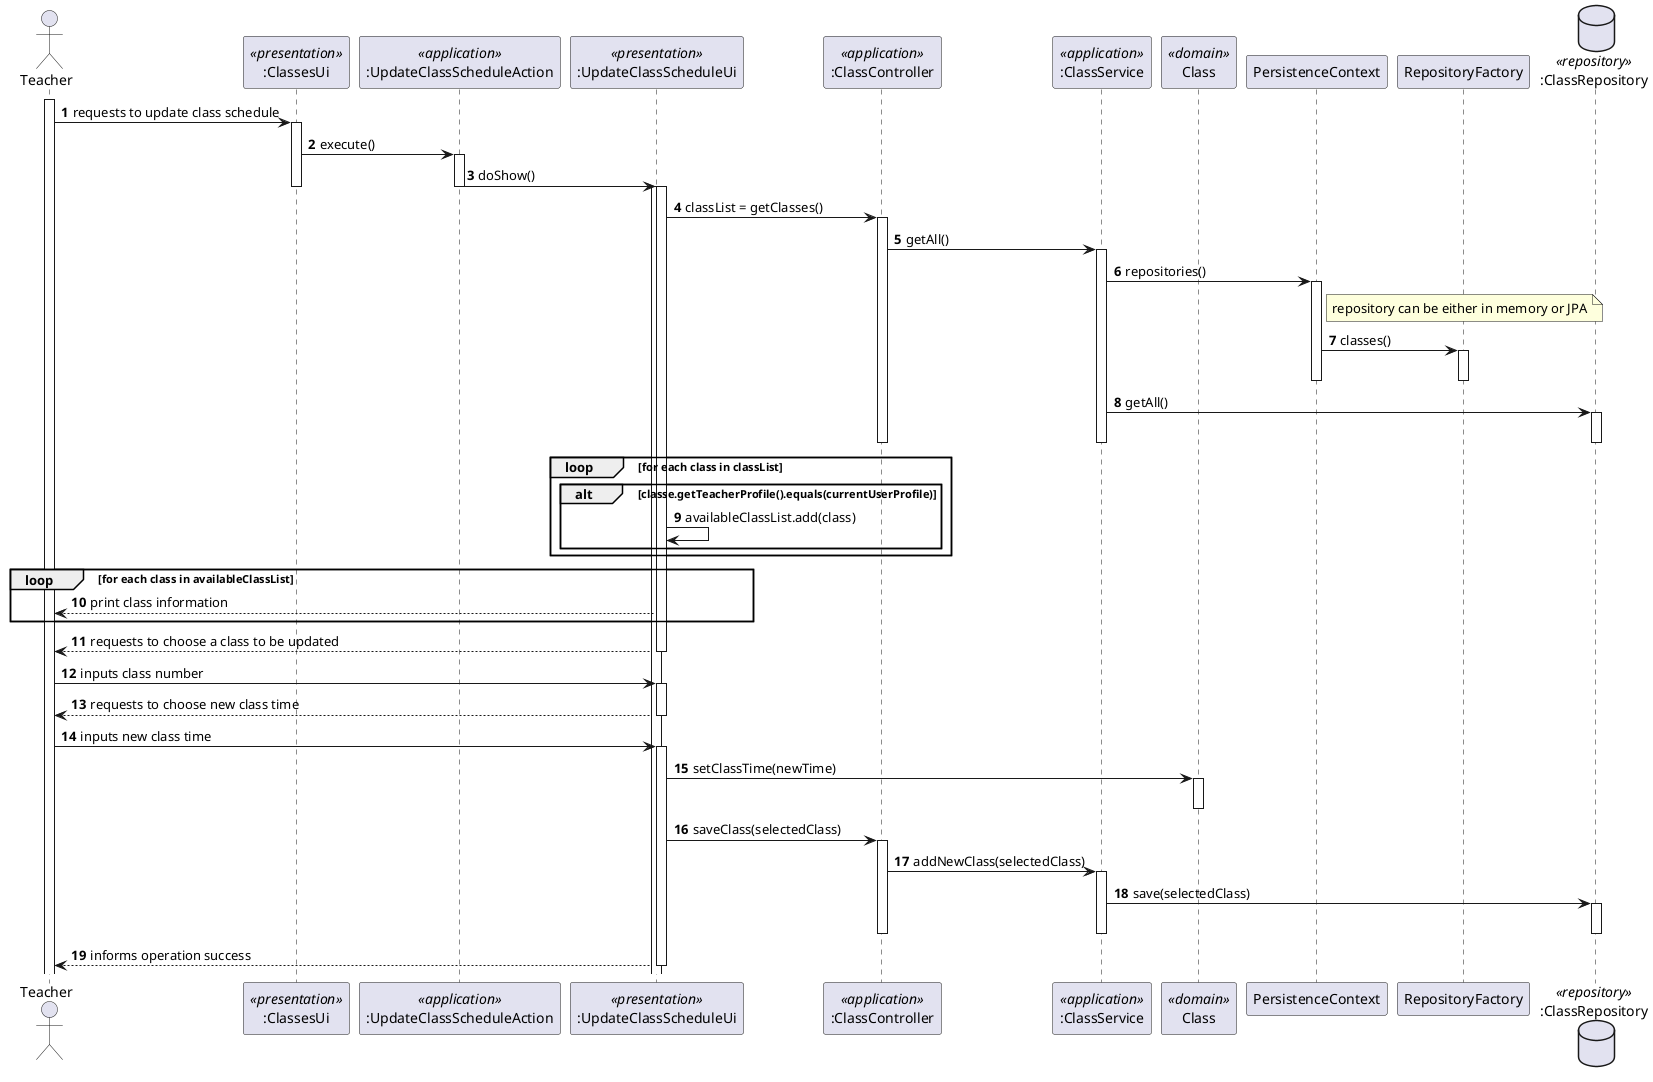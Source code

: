 @startuml
'https://plantuml.com/sequence-diagram

autonumber

actor manager as "Teacher"

participant ":ClassesUi" as ui <<presentation>>
participant ":UpdateClassScheduleAction" as action <<application>>
participant ":UpdateClassScheduleUi" as updateUi <<presentation>>
participant ":ClassController" as controller <<application>>
participant ":ClassService" as service <<application>>
participant "Class" as classe <<domain>>
participant PersistenceContext as persistence
participant RepositoryFactory as factory
database ":ClassRepository" as repository <<repository>>


activate manager

manager -> ui : requests to update class schedule
activate ui
ui -> action : execute()
activate action
action -> updateUi : doShow()
deactivate action
activate updateUi
deactivate ui
activate updateUi
updateUi -> controller : classList = getClasses()
activate controller
controller -> service : getAll()
activate service
service -> persistence : repositories()
activate persistence
note right of persistence: repository can be either in memory or JPA
persistence -> factory : classes()
activate factory
deactivate factory
deactivate persistence
service -> repository : getAll()
activate repository
deactivate repository
deactivate service
deactivate controller
loop for each class in classList
alt classe.getTeacherProfile().equals(currentUserProfile)
updateUi -> updateUi : availableClassList.add(class)
end
end
loop for each class in availableClassList
updateUi --> manager : print class information
end
updateUi --> manager : requests to choose a class to be updated
deactivate updateUi
manager -> updateUi : inputs class number
activate updateUi
updateUi --> manager : requests to choose new class time
deactivate updateUi
manager -> updateUi : inputs new class time
activate updateUi
updateUi -> classe : setClassTime(newTime)
activate classe
deactivate classe
updateUi -> controller : saveClass(selectedClass)
activate controller
controller -> service : addNewClass(selectedClass)
activate service
service -> repository : save(selectedClass)
activate repository
deactivate repository
deactivate service
deactivate controller
updateUi --> manager : informs operation success
deactivate updateUi





@enduml

@startuml

autonumber

actor manager as "Teacher"

participant ":ClassesUi" as ui <<presentation>>
participant ":UpdateClassScheduleAction" as action <<application>>
participant ":UpdateClassScheduleUi" as updateUi <<presentation>>
participant ":ClassController" as controller <<application>>
participant ":ClassService" as service <<application>>
participant "Class" as classe <<domain>>
participant PersistenceContext as persistence
participant RepositoryFactory as factory
database ":ClassRepository" as repository <<repository>>


activate manager

manager -> ui : requests to view user courses
activate ui
ui -> action : execute()
activate action
action -> updateUi : doShow()
deactivate action
activate updateUi
deactivate ui
activate updateUi
updateUi -> controller : classList = getClasses()
activate controller
controller -> service : getAll()
activate service
service -> persistence : repositories()
activate persistence
note right of persistence: repository can be either in memory or JPA
persistence -> factory : classes()
activate factory
deactivate factory
deactivate persistence
service -> repository : getAll()
activate repository
deactivate repository
deactivate service
deactivate controller
loop for each class in classList
alt classe.getTeacherProfile().equals(currentUserProfile)
updateUi -> updateUi : availableClassList.add(class)
end
end
loop for each class in availableClassList
updateUi --> manager : print class information
end
updateUi --> manager : requests to choose a class to be updated
deactivate updateUi
manager -> updateUi : inputs class number
activate updateUi
updateUi --> manager : requests to choose new class time
deactivate updateUi
manager -> updateUi : inputs new class time
activate updateUi
updateUi -> classe : setClassTime(newTime)
activate classe
deactivate classe
updateUi -> controller : saveClass(selectedClass)
activate controller
controller -> service : addNewClass(selectedClass)
activate service
service -> repository : save(selectedClass)
activate repository
deactivate repository
deactivate service
deactivate controller
updateUi --> manager : informs operation success
deactivate updateUi




@enduml